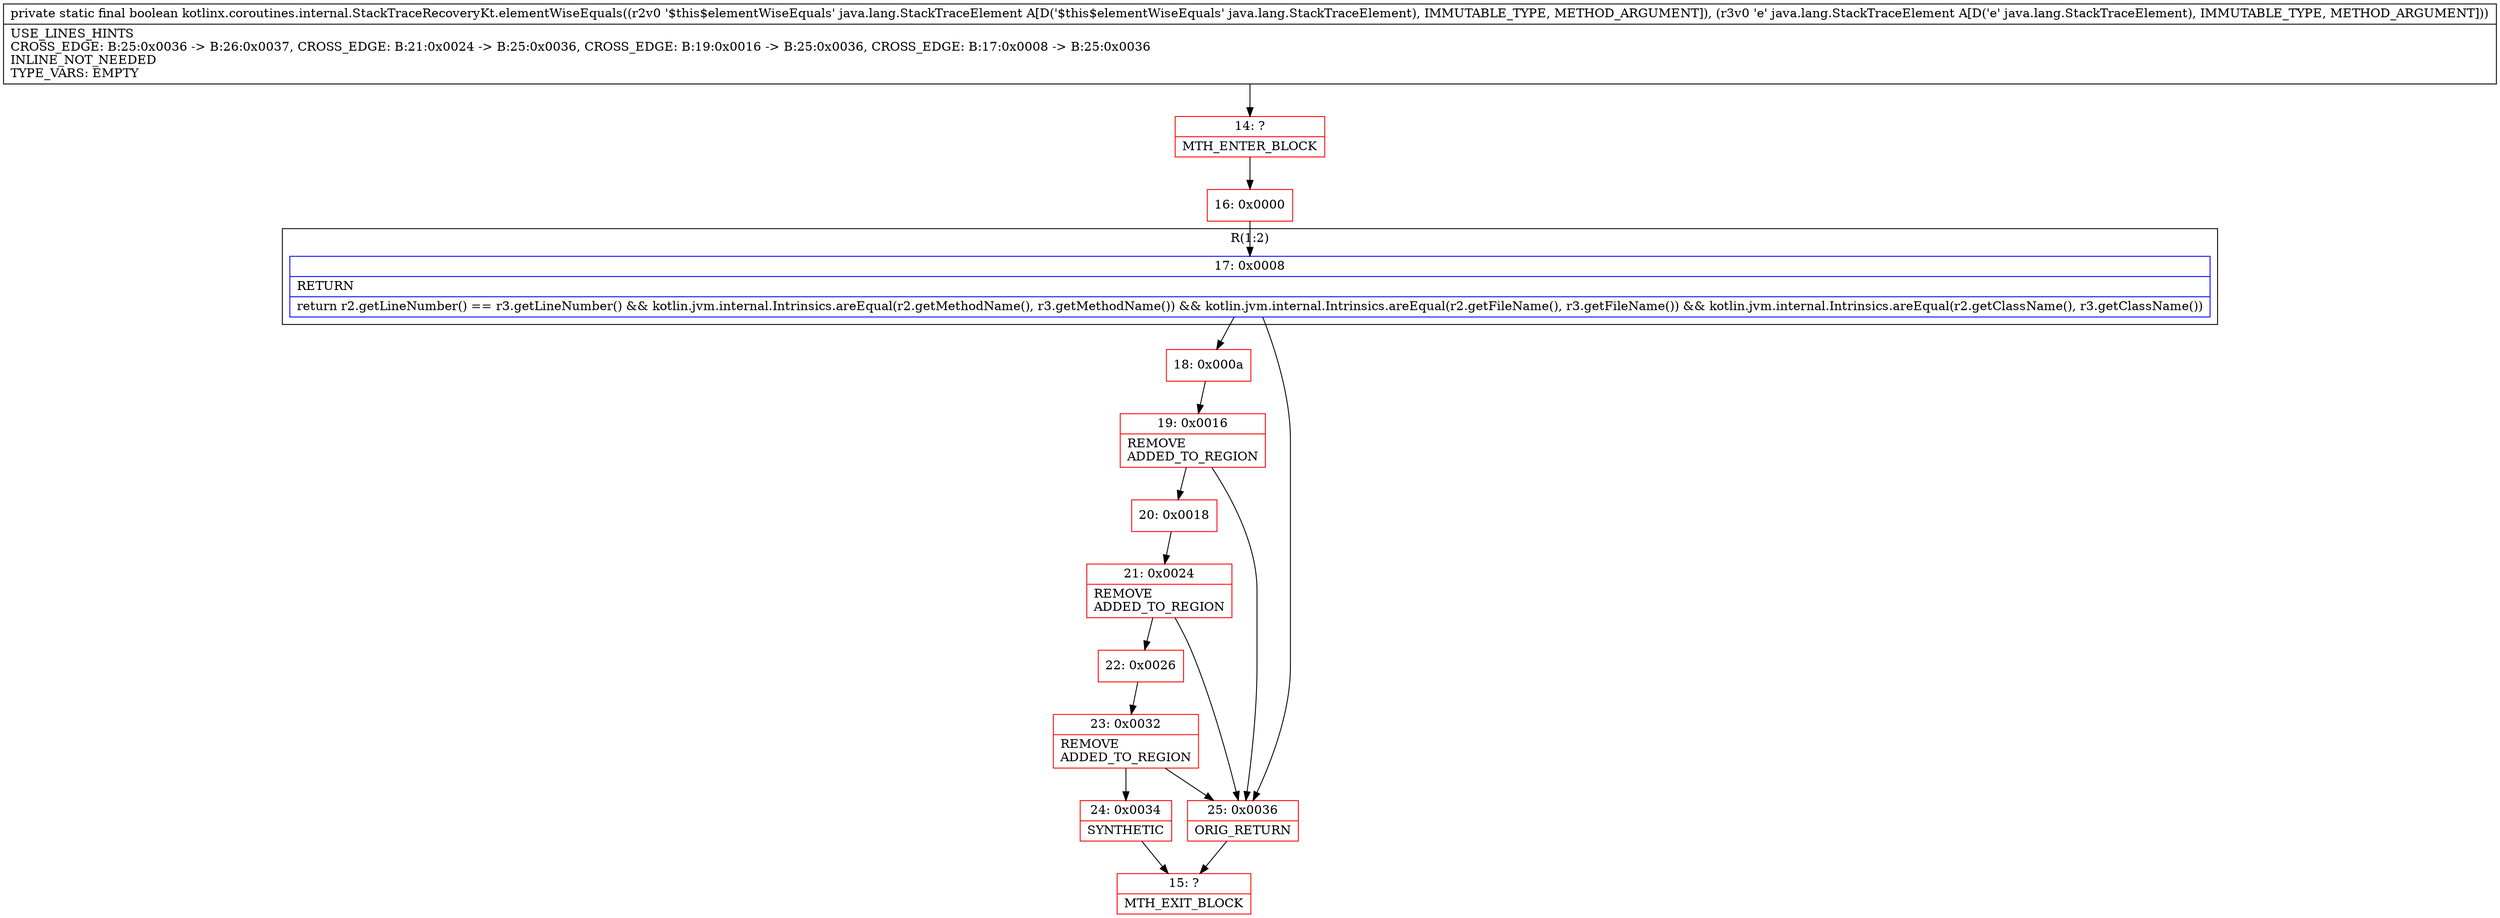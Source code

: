 digraph "CFG forkotlinx.coroutines.internal.StackTraceRecoveryKt.elementWiseEquals(Ljava\/lang\/StackTraceElement;Ljava\/lang\/StackTraceElement;)Z" {
subgraph cluster_Region_2012337637 {
label = "R(1:2)";
node [shape=record,color=blue];
Node_17 [shape=record,label="{17\:\ 0x0008|RETURN\l|return r2.getLineNumber() == r3.getLineNumber() && kotlin.jvm.internal.Intrinsics.areEqual(r2.getMethodName(), r3.getMethodName()) && kotlin.jvm.internal.Intrinsics.areEqual(r2.getFileName(), r3.getFileName()) && kotlin.jvm.internal.Intrinsics.areEqual(r2.getClassName(), r3.getClassName())\l}"];
}
Node_14 [shape=record,color=red,label="{14\:\ ?|MTH_ENTER_BLOCK\l}"];
Node_16 [shape=record,color=red,label="{16\:\ 0x0000}"];
Node_18 [shape=record,color=red,label="{18\:\ 0x000a}"];
Node_19 [shape=record,color=red,label="{19\:\ 0x0016|REMOVE\lADDED_TO_REGION\l}"];
Node_20 [shape=record,color=red,label="{20\:\ 0x0018}"];
Node_21 [shape=record,color=red,label="{21\:\ 0x0024|REMOVE\lADDED_TO_REGION\l}"];
Node_22 [shape=record,color=red,label="{22\:\ 0x0026}"];
Node_23 [shape=record,color=red,label="{23\:\ 0x0032|REMOVE\lADDED_TO_REGION\l}"];
Node_24 [shape=record,color=red,label="{24\:\ 0x0034|SYNTHETIC\l}"];
Node_15 [shape=record,color=red,label="{15\:\ ?|MTH_EXIT_BLOCK\l}"];
Node_25 [shape=record,color=red,label="{25\:\ 0x0036|ORIG_RETURN\l}"];
MethodNode[shape=record,label="{private static final boolean kotlinx.coroutines.internal.StackTraceRecoveryKt.elementWiseEquals((r2v0 '$this$elementWiseEquals' java.lang.StackTraceElement A[D('$this$elementWiseEquals' java.lang.StackTraceElement), IMMUTABLE_TYPE, METHOD_ARGUMENT]), (r3v0 'e' java.lang.StackTraceElement A[D('e' java.lang.StackTraceElement), IMMUTABLE_TYPE, METHOD_ARGUMENT]))  | USE_LINES_HINTS\lCROSS_EDGE: B:25:0x0036 \-\> B:26:0x0037, CROSS_EDGE: B:21:0x0024 \-\> B:25:0x0036, CROSS_EDGE: B:19:0x0016 \-\> B:25:0x0036, CROSS_EDGE: B:17:0x0008 \-\> B:25:0x0036\lINLINE_NOT_NEEDED\lTYPE_VARS: EMPTY\l}"];
MethodNode -> Node_14;Node_17 -> Node_18;
Node_17 -> Node_25;
Node_14 -> Node_16;
Node_16 -> Node_17;
Node_18 -> Node_19;
Node_19 -> Node_20;
Node_19 -> Node_25;
Node_20 -> Node_21;
Node_21 -> Node_22;
Node_21 -> Node_25;
Node_22 -> Node_23;
Node_23 -> Node_24;
Node_23 -> Node_25;
Node_24 -> Node_15;
Node_25 -> Node_15;
}


